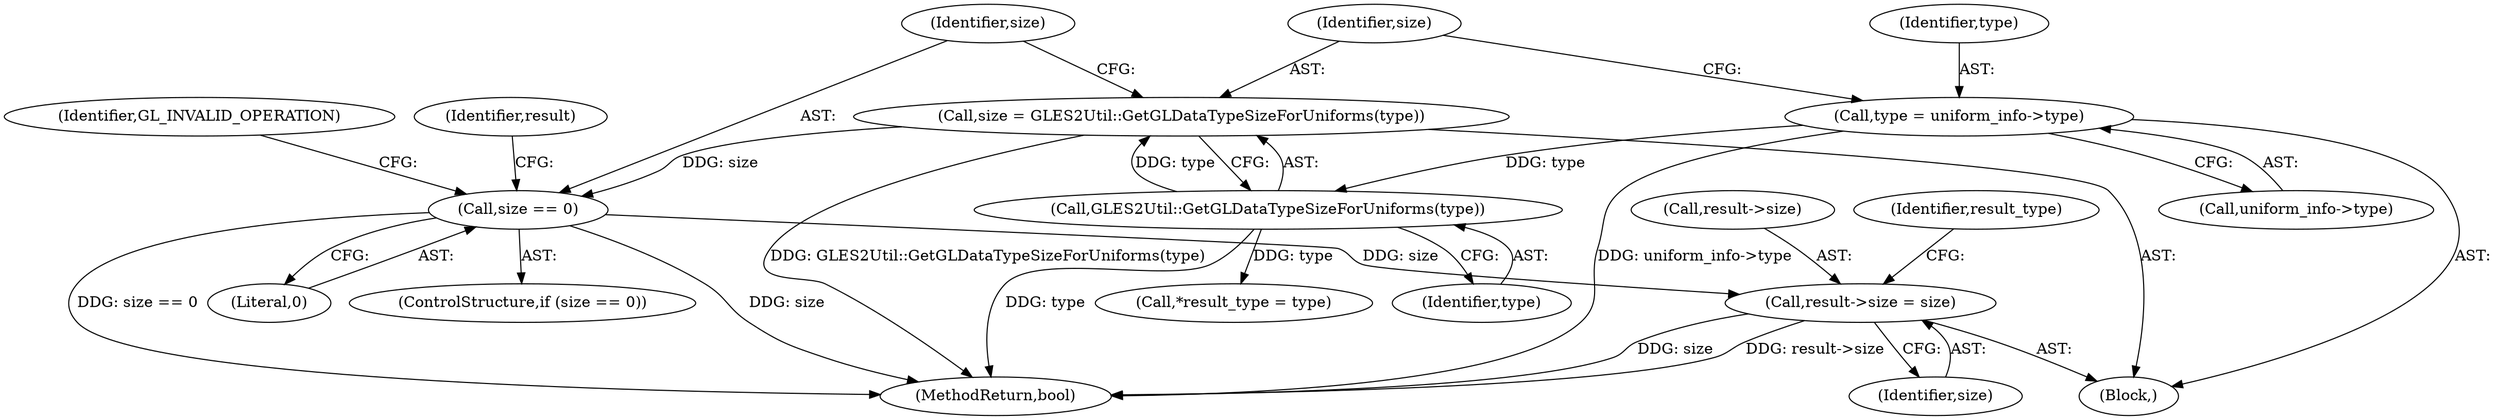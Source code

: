 digraph "0_Chrome_181c7400b2bf50ba02ac77149749fb419b4d4797@pointer" {
"1000223" [label="(Call,result->size = size)"];
"1000203" [label="(Call,size == 0)"];
"1000198" [label="(Call,size = GLES2Util::GetGLDataTypeSizeForUniforms(type))"];
"1000200" [label="(Call,GLES2Util::GetGLDataTypeSizeForUniforms(type))"];
"1000192" [label="(Call,type = uniform_info->type)"];
"1000234" [label="(MethodReturn,bool)"];
"1000230" [label="(Identifier,result_type)"];
"1000202" [label="(ControlStructure,if (size == 0))"];
"1000224" [label="(Call,result->size)"];
"1000228" [label="(Call,*result_type = type)"];
"1000223" [label="(Call,result->size = size)"];
"1000193" [label="(Identifier,type)"];
"1000192" [label="(Call,type = uniform_info->type)"];
"1000200" [label="(Call,GLES2Util::GetGLDataTypeSizeForUniforms(type))"];
"1000204" [label="(Identifier,size)"];
"1000110" [label="(Block,)"];
"1000208" [label="(Identifier,GL_INVALID_OPERATION)"];
"1000199" [label="(Identifier,size)"];
"1000201" [label="(Identifier,type)"];
"1000194" [label="(Call,uniform_info->type)"];
"1000205" [label="(Literal,0)"];
"1000227" [label="(Identifier,size)"];
"1000198" [label="(Call,size = GLES2Util::GetGLDataTypeSizeForUniforms(type))"];
"1000215" [label="(Identifier,result)"];
"1000203" [label="(Call,size == 0)"];
"1000223" -> "1000110"  [label="AST: "];
"1000223" -> "1000227"  [label="CFG: "];
"1000224" -> "1000223"  [label="AST: "];
"1000227" -> "1000223"  [label="AST: "];
"1000230" -> "1000223"  [label="CFG: "];
"1000223" -> "1000234"  [label="DDG: size"];
"1000223" -> "1000234"  [label="DDG: result->size"];
"1000203" -> "1000223"  [label="DDG: size"];
"1000203" -> "1000202"  [label="AST: "];
"1000203" -> "1000205"  [label="CFG: "];
"1000204" -> "1000203"  [label="AST: "];
"1000205" -> "1000203"  [label="AST: "];
"1000208" -> "1000203"  [label="CFG: "];
"1000215" -> "1000203"  [label="CFG: "];
"1000203" -> "1000234"  [label="DDG: size == 0"];
"1000203" -> "1000234"  [label="DDG: size"];
"1000198" -> "1000203"  [label="DDG: size"];
"1000198" -> "1000110"  [label="AST: "];
"1000198" -> "1000200"  [label="CFG: "];
"1000199" -> "1000198"  [label="AST: "];
"1000200" -> "1000198"  [label="AST: "];
"1000204" -> "1000198"  [label="CFG: "];
"1000198" -> "1000234"  [label="DDG: GLES2Util::GetGLDataTypeSizeForUniforms(type)"];
"1000200" -> "1000198"  [label="DDG: type"];
"1000200" -> "1000201"  [label="CFG: "];
"1000201" -> "1000200"  [label="AST: "];
"1000200" -> "1000234"  [label="DDG: type"];
"1000192" -> "1000200"  [label="DDG: type"];
"1000200" -> "1000228"  [label="DDG: type"];
"1000192" -> "1000110"  [label="AST: "];
"1000192" -> "1000194"  [label="CFG: "];
"1000193" -> "1000192"  [label="AST: "];
"1000194" -> "1000192"  [label="AST: "];
"1000199" -> "1000192"  [label="CFG: "];
"1000192" -> "1000234"  [label="DDG: uniform_info->type"];
}
